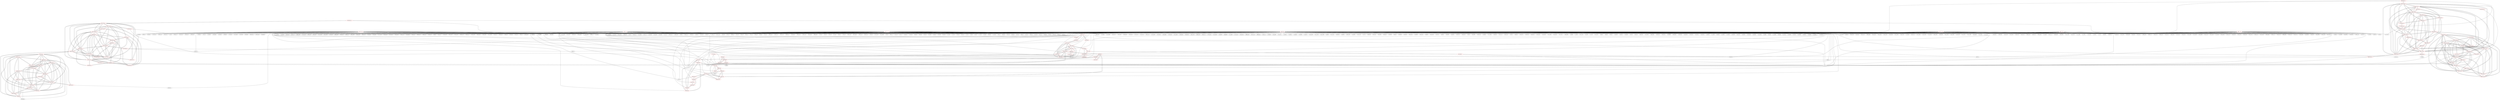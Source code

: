 graph {
	570 [label="(570) T11_T1" color=red]
	582 [label="(582) R24_T1"]
	579 [label="(579) R28_T1"]
	586 [label="(586) R32_t1"]
	571 [label="(571) T12_T1" color=red]
	587 [label="(587) R33_T1"]
	590 [label="(590) R29_T1_T"]
	581 [label="(581) R25_T1"]
	572 [label="(572) T13_T1" color=red]
	584 [label="(584) R30_T1"]
	588 [label="(588) R34_T1"]
	583 [label="(583) R26_T1"]
	573 [label="(573) T14_T1" color=red]
	585 [label="(585) R31_T1"]
	599 [label="(599) R15_P1"]
	576 [label="(576) T17_T1"]
	589 [label="(589) R35_T1"]
	575 [label="(575) T16_T1"]
	574 [label="(574) T15_T1"]
	574 [label="(574) T15_T1" color=red]
	586 [label="(586) R32_t1"]
	599 [label="(599) R15_P1"]
	576 [label="(576) T17_T1"]
	589 [label="(589) R35_T1"]
	575 [label="(575) T16_T1"]
	573 [label="(573) T14_T1"]
	575 [label="(575) T16_T1" color=red]
	587 [label="(587) R33_T1"]
	599 [label="(599) R15_P1"]
	576 [label="(576) T17_T1"]
	589 [label="(589) R35_T1"]
	574 [label="(574) T15_T1"]
	573 [label="(573) T14_T1"]
	576 [label="(576) T17_T1" color=red]
	588 [label="(588) R34_T1"]
	599 [label="(599) R15_P1"]
	589 [label="(589) R35_T1"]
	575 [label="(575) T16_T1"]
	574 [label="(574) T15_T1"]
	573 [label="(573) T14_T1"]
	577 [label="(577) R23_T1" color=red]
	11 [label="(11) U3"]
	12 [label="(12) U1"]
	569 [label="(569) T10_T1"]
	578 [label="(578) R27_T1" color=red]
	569 [label="(569) T10_T1"]
	585 [label="(585) R31_T1"]
	579 [label="(579) R28_T1" color=red]
	570 [label="(570) T11_T1"]
	586 [label="(586) R32_t1"]
	580 [label="(580) R29_T1" color=red]
	590 [label="(590) R29_T1_T"]
	581 [label="(581) R25_T1" color=red]
	12 [label="(12) U1"]
	494 [label="(494) U46"]
	571 [label="(571) T12_T1"]
	582 [label="(582) R24_T1" color=red]
	12 [label="(12) U1"]
	11 [label="(11) U3"]
	570 [label="(570) T11_T1"]
	583 [label="(583) R26_T1" color=red]
	12 [label="(12) U1"]
	11 [label="(11) U3"]
	19 [label="(19) R5"]
	10 [label="(10) U2"]
	572 [label="(572) T13_T1"]
	584 [label="(584) R30_T1" color=red]
	588 [label="(588) R34_T1"]
	572 [label="(572) T13_T1"]
	585 [label="(585) R31_T1" color=red]
	569 [label="(569) T10_T1"]
	578 [label="(578) R27_T1"]
	573 [label="(573) T14_T1"]
	586 [label="(586) R32_t1" color=red]
	574 [label="(574) T15_T1"]
	570 [label="(570) T11_T1"]
	579 [label="(579) R28_T1"]
	587 [label="(587) R33_T1" color=red]
	575 [label="(575) T16_T1"]
	590 [label="(590) R29_T1_T"]
	571 [label="(571) T12_T1"]
	588 [label="(588) R34_T1" color=red]
	576 [label="(576) T17_T1"]
	584 [label="(584) R30_T1"]
	572 [label="(572) T13_T1"]
	589 [label="(589) R35_T1" color=red]
	599 [label="(599) R15_P1"]
	576 [label="(576) T17_T1"]
	575 [label="(575) T16_T1"]
	574 [label="(574) T15_T1"]
	573 [label="(573) T14_T1"]
	590 [label="(590) R29_T1_T" color=red]
	587 [label="(587) R33_T1"]
	571 [label="(571) T12_T1"]
	580 [label="(580) R29_T1"]
	591 [label="(591) T3_P1" color=red]
	595 [label="(595) R14_P1"]
	596 [label="(596) T6_P1"]
	594 [label="(594) R13_P1"]
	593 [label="(593) R12_P1"]
	592 [label="(592) T2_P1"]
	592 [label="(592) T2_P1" color=red]
	594 [label="(594) R13_P1"]
	591 [label="(591) T3_P1"]
	593 [label="(593) R12_P1"]
	598 [label="(598) T5_P1"]
	599 [label="(599) R15_P1"]
	593 [label="(593) R12_P1" color=red]
	594 [label="(594) R13_P1"]
	591 [label="(591) T3_P1"]
	592 [label="(592) T2_P1"]
	594 [label="(594) R13_P1" color=red]
	608 [label="(608) T4_P1"]
	591 [label="(591) T3_P1"]
	593 [label="(593) R12_P1"]
	592 [label="(592) T2_P1"]
	595 [label="(595) R14_P1" color=red]
	197 [label="(197) J2"]
	591 [label="(591) T3_P1"]
	596 [label="(596) T6_P1"]
	596 [label="(596) T6_P1" color=red]
	595 [label="(595) R14_P1"]
	591 [label="(591) T3_P1"]
	605 [label="(605) R22_P1"]
	597 [label="(597) R17_P1"]
	597 [label="(597) R17_P1" color=red]
	605 [label="(605) R22_P1"]
	596 [label="(596) T6_P1"]
	598 [label="(598) T5_P1" color=red]
	592 [label="(592) T2_P1"]
	599 [label="(599) R15_P1"]
	600 [label="(600) R16_P1"]
	601 [label="(601) R20_P1"]
	599 [label="(599) R15_P1" color=red]
	576 [label="(576) T17_T1"]
	589 [label="(589) R35_T1"]
	575 [label="(575) T16_T1"]
	574 [label="(574) T15_T1"]
	573 [label="(573) T14_T1"]
	592 [label="(592) T2_P1"]
	598 [label="(598) T5_P1"]
	600 [label="(600) R16_P1" color=red]
	598 [label="(598) T5_P1"]
	601 [label="(601) R20_P1"]
	601 [label="(601) R20_P1" color=red]
	602 [label="(602) T8_P1"]
	600 [label="(600) R16_P1"]
	598 [label="(598) T5_P1"]
	602 [label="(602) T8_P1" color=red]
	603 [label="(603) T9_P1"]
	604 [label="(604) R21_P1"]
	606 [label="(606) R19_P1"]
	601 [label="(601) R20_P1"]
	603 [label="(603) T9_P1" color=red]
	605 [label="(605) R22_P1"]
	604 [label="(604) R21_P1"]
	602 [label="(602) T8_P1"]
	606 [label="(606) R19_P1"]
	604 [label="(604) R21_P1" color=red]
	603 [label="(603) T9_P1"]
	602 [label="(602) T8_P1"]
	606 [label="(606) R19_P1"]
	605 [label="(605) R22_P1" color=red]
	603 [label="(603) T9_P1"]
	596 [label="(596) T6_P1"]
	597 [label="(597) R17_P1"]
	606 [label="(606) R19_P1" color=red]
	603 [label="(603) T9_P1"]
	604 [label="(604) R21_P1"]
	602 [label="(602) T8_P1"]
	607 [label="(607) T7_P1"]
	607 [label="(607) T7_P1" color=red]
	609 [label="(609) R1"]
	608 [label="(608) T4_P1"]
	198 [label="(198) J3"]
	606 [label="(606) R19_P1"]
	608 [label="(608) T4_P1" color=red]
	594 [label="(594) R13_P1"]
	609 [label="(609) R1"]
	607 [label="(607) T7_P1"]
	198 [label="(198) J3"]
	609 [label="(609) R1" color=red]
	608 [label="(608) T4_P1"]
	607 [label="(607) T7_P1"]
	198 [label="(198) J3"]
	610 [label="(610) T10_T1_2" color=red]
	618 [label="(618) R23_T1_2"]
	626 [label="(626) R31_T1_2"]
	619 [label="(619) R27_T1_2"]
	616 [label="(616) T16_T1_2"]
	617 [label="(617) T17_T1_2"]
	615 [label="(615) T15_T1_2"]
	612 [label="(612) T12_T1_2"]
	614 [label="(614) T14_T1_2"]
	613 [label="(613) T13_T1_2"]
	611 [label="(611) T11_T1_2"]
	611 [label="(611) T11_T1_2" color=red]
	623 [label="(623) R24_T1_2"]
	620 [label="(620) R28_T1_2"]
	627 [label="(627) R32_t1_2"]
	610 [label="(610) T10_T1_2"]
	616 [label="(616) T16_T1_2"]
	617 [label="(617) T17_T1_2"]
	615 [label="(615) T15_T1_2"]
	612 [label="(612) T12_T1_2"]
	614 [label="(614) T14_T1_2"]
	613 [label="(613) T13_T1_2"]
	612 [label="(612) T12_T1_2" color=red]
	628 [label="(628) R33_T1_2"]
	621 [label="(621) R29_T1_2"]
	622 [label="(622) R25_T1_2"]
	610 [label="(610) T10_T1_2"]
	616 [label="(616) T16_T1_2"]
	617 [label="(617) T17_T1_2"]
	615 [label="(615) T15_T1_2"]
	614 [label="(614) T14_T1_2"]
	613 [label="(613) T13_T1_2"]
	611 [label="(611) T11_T1_2"]
	613 [label="(613) T13_T1_2" color=red]
	625 [label="(625) R30_T1_2"]
	629 [label="(629) R34_T1_2"]
	624 [label="(624) R26_T1_2"]
	610 [label="(610) T10_T1_2"]
	616 [label="(616) T16_T1_2"]
	617 [label="(617) T17_T1_2"]
	615 [label="(615) T15_T1_2"]
	612 [label="(612) T12_T1_2"]
	614 [label="(614) T14_T1_2"]
	611 [label="(611) T11_T1_2"]
	614 [label="(614) T14_T1_2" color=red]
	610 [label="(610) T10_T1_2"]
	616 [label="(616) T16_T1_2"]
	617 [label="(617) T17_T1_2"]
	615 [label="(615) T15_T1_2"]
	612 [label="(612) T12_T1_2"]
	613 [label="(613) T13_T1_2"]
	611 [label="(611) T11_T1_2"]
	626 [label="(626) R31_T1_2"]
	640 [label="(640) R15_P1_2"]
	630 [label="(630) R35_T1_2"]
	615 [label="(615) T15_T1_2" color=red]
	627 [label="(627) R32_t1_2"]
	610 [label="(610) T10_T1_2"]
	616 [label="(616) T16_T1_2"]
	617 [label="(617) T17_T1_2"]
	612 [label="(612) T12_T1_2"]
	614 [label="(614) T14_T1_2"]
	613 [label="(613) T13_T1_2"]
	611 [label="(611) T11_T1_2"]
	640 [label="(640) R15_P1_2"]
	630 [label="(630) R35_T1_2"]
	616 [label="(616) T16_T1_2" color=red]
	628 [label="(628) R33_T1_2"]
	610 [label="(610) T10_T1_2"]
	617 [label="(617) T17_T1_2"]
	615 [label="(615) T15_T1_2"]
	612 [label="(612) T12_T1_2"]
	614 [label="(614) T14_T1_2"]
	613 [label="(613) T13_T1_2"]
	611 [label="(611) T11_T1_2"]
	640 [label="(640) R15_P1_2"]
	630 [label="(630) R35_T1_2"]
	617 [label="(617) T17_T1_2" color=red]
	631 [label="(631) R34_T1_T_2"]
	610 [label="(610) T10_T1_2"]
	616 [label="(616) T16_T1_2"]
	615 [label="(615) T15_T1_2"]
	612 [label="(612) T12_T1_2"]
	614 [label="(614) T14_T1_2"]
	613 [label="(613) T13_T1_2"]
	611 [label="(611) T11_T1_2"]
	640 [label="(640) R15_P1_2"]
	630 [label="(630) R35_T1_2"]
	618 [label="(618) R23_T1_2" color=red]
	485 [label="(485) J17"]
	484 [label="(484) U45"]
	610 [label="(610) T10_T1_2"]
	619 [label="(619) R27_T1_2" color=red]
	625 [label="(625) R30_T1_2"]
	630 [label="(630) R35_T1_2"]
	621 [label="(621) R29_T1_2"]
	620 [label="(620) R28_T1_2"]
	610 [label="(610) T10_T1_2"]
	626 [label="(626) R31_T1_2"]
	620 [label="(620) R28_T1_2" color=red]
	625 [label="(625) R30_T1_2"]
	630 [label="(630) R35_T1_2"]
	621 [label="(621) R29_T1_2"]
	619 [label="(619) R27_T1_2"]
	611 [label="(611) T11_T1_2"]
	627 [label="(627) R32_t1_2"]
	621 [label="(621) R29_T1_2" color=red]
	625 [label="(625) R30_T1_2"]
	630 [label="(630) R35_T1_2"]
	620 [label="(620) R28_T1_2"]
	619 [label="(619) R27_T1_2"]
	628 [label="(628) R33_T1_2"]
	612 [label="(612) T12_T1_2"]
	622 [label="(622) R25_T1_2" color=red]
	12 [label="(12) U1"]
	10 [label="(10) U2"]
	612 [label="(612) T12_T1_2"]
	623 [label="(623) R24_T1_2" color=red]
	14 [label="(14) R2"]
	12 [label="(12) U1"]
	611 [label="(611) T11_T1_2"]
	624 [label="(624) R26_T1_2" color=red]
	280 [label="(280) U20"]
	286 [label="(286) J10"]
	613 [label="(613) T13_T1_2"]
	625 [label="(625) R30_T1_2" color=red]
	630 [label="(630) R35_T1_2"]
	621 [label="(621) R29_T1_2"]
	620 [label="(620) R28_T1_2"]
	619 [label="(619) R27_T1_2"]
	629 [label="(629) R34_T1_2"]
	613 [label="(613) T13_T1_2"]
	626 [label="(626) R31_T1_2" color=red]
	610 [label="(610) T10_T1_2"]
	619 [label="(619) R27_T1_2"]
	614 [label="(614) T14_T1_2"]
	627 [label="(627) R32_t1_2" color=red]
	615 [label="(615) T15_T1_2"]
	611 [label="(611) T11_T1_2"]
	620 [label="(620) R28_T1_2"]
	628 [label="(628) R33_T1_2" color=red]
	616 [label="(616) T16_T1_2"]
	621 [label="(621) R29_T1_2"]
	612 [label="(612) T12_T1_2"]
	629 [label="(629) R34_T1_2" color=red]
	625 [label="(625) R30_T1_2"]
	613 [label="(613) T13_T1_2"]
	631 [label="(631) R34_T1_T_2"]
	630 [label="(630) R35_T1_2" color=red]
	625 [label="(625) R30_T1_2"]
	621 [label="(621) R29_T1_2"]
	620 [label="(620) R28_T1_2"]
	619 [label="(619) R27_T1_2"]
	640 [label="(640) R15_P1_2"]
	617 [label="(617) T17_T1_2"]
	616 [label="(616) T16_T1_2"]
	615 [label="(615) T15_T1_2"]
	614 [label="(614) T14_T1_2"]
	631 [label="(631) R34_T1_T_2" color=red]
	617 [label="(617) T17_T1_2"]
	629 [label="(629) R34_T1_2"]
	632 [label="(632) T3_P1_2" color=red]
	649 [label="(649) T4_P1_2"]
	648 [label="(648) T7_P1_2"]
	639 [label="(639) T5_P1_2"]
	644 [label="(644) T9_P1_2"]
	643 [label="(643) T8_P1_2"]
	637 [label="(637) T6_P1_2"]
	633 [label="(633) T2_P1_2"]
	636 [label="(636) R14_P1_2"]
	635 [label="(635) R13_P1_2"]
	634 [label="(634) R12_P1_2"]
	633 [label="(633) T2_P1_2" color=red]
	632 [label="(632) T3_P1_2"]
	649 [label="(649) T4_P1_2"]
	648 [label="(648) T7_P1_2"]
	639 [label="(639) T5_P1_2"]
	644 [label="(644) T9_P1_2"]
	643 [label="(643) T8_P1_2"]
	637 [label="(637) T6_P1_2"]
	635 [label="(635) R13_P1_2"]
	634 [label="(634) R12_P1_2"]
	640 [label="(640) R15_P1_2"]
	634 [label="(634) R12_P1_2" color=red]
	645 [label="(645) R21_P1_2"]
	641 [label="(641) R16_P1_2"]
	638 [label="(638) R17_P1_2"]
	650 [label="(650) R1_2"]
	635 [label="(635) R13_P1_2"]
	632 [label="(632) T3_P1_2"]
	633 [label="(633) T2_P1_2"]
	635 [label="(635) R13_P1_2" color=red]
	649 [label="(649) T4_P1_2"]
	632 [label="(632) T3_P1_2"]
	634 [label="(634) R12_P1_2"]
	633 [label="(633) T2_P1_2"]
	636 [label="(636) R14_P1_2" color=red]
	504 [label="(504) DS11"]
	632 [label="(632) T3_P1_2"]
	637 [label="(637) T6_P1_2"]
	637 [label="(637) T6_P1_2" color=red]
	632 [label="(632) T3_P1_2"]
	649 [label="(649) T4_P1_2"]
	648 [label="(648) T7_P1_2"]
	639 [label="(639) T5_P1_2"]
	644 [label="(644) T9_P1_2"]
	643 [label="(643) T8_P1_2"]
	633 [label="(633) T2_P1_2"]
	636 [label="(636) R14_P1_2"]
	646 [label="(646) R22_P1_2"]
	638 [label="(638) R17_P1_2"]
	638 [label="(638) R17_P1_2" color=red]
	645 [label="(645) R21_P1_2"]
	641 [label="(641) R16_P1_2"]
	634 [label="(634) R12_P1_2"]
	650 [label="(650) R1_2"]
	646 [label="(646) R22_P1_2"]
	637 [label="(637) T6_P1_2"]
	639 [label="(639) T5_P1_2" color=red]
	632 [label="(632) T3_P1_2"]
	649 [label="(649) T4_P1_2"]
	648 [label="(648) T7_P1_2"]
	644 [label="(644) T9_P1_2"]
	643 [label="(643) T8_P1_2"]
	637 [label="(637) T6_P1_2"]
	633 [label="(633) T2_P1_2"]
	640 [label="(640) R15_P1_2"]
	641 [label="(641) R16_P1_2"]
	642 [label="(642) R20_P1_2"]
	640 [label="(640) R15_P1_2" color=red]
	617 [label="(617) T17_T1_2"]
	630 [label="(630) R35_T1_2"]
	616 [label="(616) T16_T1_2"]
	615 [label="(615) T15_T1_2"]
	614 [label="(614) T14_T1_2"]
	633 [label="(633) T2_P1_2"]
	639 [label="(639) T5_P1_2"]
	641 [label="(641) R16_P1_2" color=red]
	645 [label="(645) R21_P1_2"]
	634 [label="(634) R12_P1_2"]
	638 [label="(638) R17_P1_2"]
	650 [label="(650) R1_2"]
	639 [label="(639) T5_P1_2"]
	642 [label="(642) R20_P1_2"]
	642 [label="(642) R20_P1_2" color=red]
	643 [label="(643) T8_P1_2"]
	641 [label="(641) R16_P1_2"]
	639 [label="(639) T5_P1_2"]
	643 [label="(643) T8_P1_2" color=red]
	632 [label="(632) T3_P1_2"]
	649 [label="(649) T4_P1_2"]
	648 [label="(648) T7_P1_2"]
	639 [label="(639) T5_P1_2"]
	644 [label="(644) T9_P1_2"]
	637 [label="(637) T6_P1_2"]
	633 [label="(633) T2_P1_2"]
	645 [label="(645) R21_P1_2"]
	647 [label="(647) R19_P1_2"]
	642 [label="(642) R20_P1_2"]
	644 [label="(644) T9_P1_2" color=red]
	646 [label="(646) R22_P1_2"]
	632 [label="(632) T3_P1_2"]
	649 [label="(649) T4_P1_2"]
	648 [label="(648) T7_P1_2"]
	639 [label="(639) T5_P1_2"]
	643 [label="(643) T8_P1_2"]
	637 [label="(637) T6_P1_2"]
	633 [label="(633) T2_P1_2"]
	645 [label="(645) R21_P1_2"]
	647 [label="(647) R19_P1_2"]
	645 [label="(645) R21_P1_2" color=red]
	641 [label="(641) R16_P1_2"]
	634 [label="(634) R12_P1_2"]
	638 [label="(638) R17_P1_2"]
	650 [label="(650) R1_2"]
	644 [label="(644) T9_P1_2"]
	643 [label="(643) T8_P1_2"]
	647 [label="(647) R19_P1_2"]
	646 [label="(646) R22_P1_2" color=red]
	644 [label="(644) T9_P1_2"]
	637 [label="(637) T6_P1_2"]
	638 [label="(638) R17_P1_2"]
	647 [label="(647) R19_P1_2" color=red]
	644 [label="(644) T9_P1_2"]
	645 [label="(645) R21_P1_2"]
	643 [label="(643) T8_P1_2"]
	648 [label="(648) T7_P1_2"]
	648 [label="(648) T7_P1_2" color=red]
	632 [label="(632) T3_P1_2"]
	649 [label="(649) T4_P1_2"]
	639 [label="(639) T5_P1_2"]
	644 [label="(644) T9_P1_2"]
	643 [label="(643) T8_P1_2"]
	637 [label="(637) T6_P1_2"]
	633 [label="(633) T2_P1_2"]
	650 [label="(650) R1_2"]
	505 [label="(505) R134"]
	647 [label="(647) R19_P1_2"]
	649 [label="(649) T4_P1_2" color=red]
	632 [label="(632) T3_P1_2"]
	648 [label="(648) T7_P1_2"]
	639 [label="(639) T5_P1_2"]
	644 [label="(644) T9_P1_2"]
	643 [label="(643) T8_P1_2"]
	637 [label="(637) T6_P1_2"]
	633 [label="(633) T2_P1_2"]
	635 [label="(635) R13_P1_2"]
	650 [label="(650) R1_2"]
	505 [label="(505) R134"]
	650 [label="(650) R1_2" color=red]
	649 [label="(649) T4_P1_2"]
	648 [label="(648) T7_P1_2"]
	505 [label="(505) R134"]
	645 [label="(645) R21_P1_2"]
	641 [label="(641) R16_P1_2"]
	634 [label="(634) R12_P1_2"]
	638 [label="(638) R17_P1_2"]
	651 [label="(651) T10_T1_3" color=red]
	659 [label="(659) R23_T1_3"]
	667 [label="(667) R31_T1_3"]
	660 [label="(660) R27_T1_3"]
	657 [label="(657) T16_T1_3"]
	658 [label="(658) T17_T1_3"]
	656 [label="(656) T15_T1_3"]
	653 [label="(653) T12_T1_3"]
	655 [label="(655) T14_T1_3"]
	654 [label="(654) T13_T1_3"]
	652 [label="(652) T11_T1_3"]
	652 [label="(652) T11_T1_3" color=red]
	664 [label="(664) R24_T1_3"]
	661 [label="(661) R28_T1_3"]
	668 [label="(668) R32_t1_3"]
	651 [label="(651) T10_T1_3"]
	657 [label="(657) T16_T1_3"]
	658 [label="(658) T17_T1_3"]
	656 [label="(656) T15_T1_3"]
	653 [label="(653) T12_T1_3"]
	655 [label="(655) T14_T1_3"]
	654 [label="(654) T13_T1_3"]
	653 [label="(653) T12_T1_3" color=red]
	669 [label="(669) R33_T1_3"]
	662 [label="(662) R29_T1_3"]
	663 [label="(663) R25_T1_3"]
	651 [label="(651) T10_T1_3"]
	657 [label="(657) T16_T1_3"]
	658 [label="(658) T17_T1_3"]
	656 [label="(656) T15_T1_3"]
	655 [label="(655) T14_T1_3"]
	654 [label="(654) T13_T1_3"]
	652 [label="(652) T11_T1_3"]
	654 [label="(654) T13_T1_3" color=red]
	666 [label="(666) R30_T1_3"]
	670 [label="(670) R34_T1_3"]
	665 [label="(665) R26_T1_3"]
	651 [label="(651) T10_T1_3"]
	657 [label="(657) T16_T1_3"]
	658 [label="(658) T17_T1_3"]
	656 [label="(656) T15_T1_3"]
	653 [label="(653) T12_T1_3"]
	655 [label="(655) T14_T1_3"]
	652 [label="(652) T11_T1_3"]
	655 [label="(655) T14_T1_3" color=red]
	651 [label="(651) T10_T1_3"]
	657 [label="(657) T16_T1_3"]
	658 [label="(658) T17_T1_3"]
	656 [label="(656) T15_T1_3"]
	653 [label="(653) T12_T1_3"]
	654 [label="(654) T13_T1_3"]
	652 [label="(652) T11_T1_3"]
	667 [label="(667) R31_T1_3"]
	681 [label="(681) R15_P1_3"]
	671 [label="(671) R35_T1_3"]
	656 [label="(656) T15_T1_3" color=red]
	668 [label="(668) R32_t1_3"]
	651 [label="(651) T10_T1_3"]
	657 [label="(657) T16_T1_3"]
	658 [label="(658) T17_T1_3"]
	653 [label="(653) T12_T1_3"]
	655 [label="(655) T14_T1_3"]
	654 [label="(654) T13_T1_3"]
	652 [label="(652) T11_T1_3"]
	681 [label="(681) R15_P1_3"]
	671 [label="(671) R35_T1_3"]
	657 [label="(657) T16_T1_3" color=red]
	669 [label="(669) R33_T1_3"]
	651 [label="(651) T10_T1_3"]
	658 [label="(658) T17_T1_3"]
	656 [label="(656) T15_T1_3"]
	653 [label="(653) T12_T1_3"]
	655 [label="(655) T14_T1_3"]
	654 [label="(654) T13_T1_3"]
	652 [label="(652) T11_T1_3"]
	681 [label="(681) R15_P1_3"]
	671 [label="(671) R35_T1_3"]
	658 [label="(658) T17_T1_3" color=red]
	672 [label="(672) R34_T1_T_3"]
	651 [label="(651) T10_T1_3"]
	657 [label="(657) T16_T1_3"]
	656 [label="(656) T15_T1_3"]
	653 [label="(653) T12_T1_3"]
	655 [label="(655) T14_T1_3"]
	654 [label="(654) T13_T1_3"]
	652 [label="(652) T11_T1_3"]
	681 [label="(681) R15_P1_3"]
	671 [label="(671) R35_T1_3"]
	659 [label="(659) R23_T1_3" color=red]
	12 [label="(12) U1"]
	651 [label="(651) T10_T1_3"]
	660 [label="(660) R27_T1_3" color=red]
	666 [label="(666) R30_T1_3"]
	671 [label="(671) R35_T1_3"]
	662 [label="(662) R29_T1_3"]
	661 [label="(661) R28_T1_3"]
	651 [label="(651) T10_T1_3"]
	667 [label="(667) R31_T1_3"]
	661 [label="(661) R28_T1_3" color=red]
	666 [label="(666) R30_T1_3"]
	671 [label="(671) R35_T1_3"]
	662 [label="(662) R29_T1_3"]
	660 [label="(660) R27_T1_3"]
	652 [label="(652) T11_T1_3"]
	668 [label="(668) R32_t1_3"]
	662 [label="(662) R29_T1_3" color=red]
	666 [label="(666) R30_T1_3"]
	671 [label="(671) R35_T1_3"]
	661 [label="(661) R28_T1_3"]
	660 [label="(660) R27_T1_3"]
	669 [label="(669) R33_T1_3"]
	653 [label="(653) T12_T1_3"]
	663 [label="(663) R25_T1_3" color=red]
	246 [label="(246) J5"]
	12 [label="(12) U1"]
	653 [label="(653) T12_T1_3"]
	664 [label="(664) R24_T1_3" color=red]
	150 [label="(150) C100"]
	146 [label="(146) R55"]
	652 [label="(652) T11_T1_3"]
	665 [label="(665) R26_T1_3" color=red]
	524 [label="(524) U48"]
	484 [label="(484) U45"]
	527 [label="(527) R147"]
	654 [label="(654) T13_T1_3"]
	666 [label="(666) R30_T1_3" color=red]
	671 [label="(671) R35_T1_3"]
	662 [label="(662) R29_T1_3"]
	661 [label="(661) R28_T1_3"]
	660 [label="(660) R27_T1_3"]
	670 [label="(670) R34_T1_3"]
	654 [label="(654) T13_T1_3"]
	667 [label="(667) R31_T1_3" color=red]
	651 [label="(651) T10_T1_3"]
	660 [label="(660) R27_T1_3"]
	655 [label="(655) T14_T1_3"]
	668 [label="(668) R32_t1_3" color=red]
	656 [label="(656) T15_T1_3"]
	652 [label="(652) T11_T1_3"]
	661 [label="(661) R28_T1_3"]
	669 [label="(669) R33_T1_3" color=red]
	657 [label="(657) T16_T1_3"]
	662 [label="(662) R29_T1_3"]
	653 [label="(653) T12_T1_3"]
	670 [label="(670) R34_T1_3" color=red]
	666 [label="(666) R30_T1_3"]
	654 [label="(654) T13_T1_3"]
	672 [label="(672) R34_T1_T_3"]
	671 [label="(671) R35_T1_3" color=red]
	666 [label="(666) R30_T1_3"]
	662 [label="(662) R29_T1_3"]
	661 [label="(661) R28_T1_3"]
	660 [label="(660) R27_T1_3"]
	681 [label="(681) R15_P1_3"]
	658 [label="(658) T17_T1_3"]
	657 [label="(657) T16_T1_3"]
	656 [label="(656) T15_T1_3"]
	655 [label="(655) T14_T1_3"]
	672 [label="(672) R34_T1_T_3" color=red]
	658 [label="(658) T17_T1_3"]
	670 [label="(670) R34_T1_3"]
	673 [label="(673) T3_P1_3" color=red]
	690 [label="(690) T4_P1_3"]
	689 [label="(689) T7_P1_3"]
	680 [label="(680) T5_P1_3"]
	685 [label="(685) T9_P1_3"]
	684 [label="(684) T8_P1_3"]
	678 [label="(678) T6_P1_3"]
	674 [label="(674) T2_P1_3"]
	677 [label="(677) R14_P1_3"]
	676 [label="(676) R13_P1_3"]
	675 [label="(675) R12_P1_3"]
	674 [label="(674) T2_P1_3" color=red]
	673 [label="(673) T3_P1_3"]
	690 [label="(690) T4_P1_3"]
	689 [label="(689) T7_P1_3"]
	680 [label="(680) T5_P1_3"]
	685 [label="(685) T9_P1_3"]
	684 [label="(684) T8_P1_3"]
	678 [label="(678) T6_P1_3"]
	676 [label="(676) R13_P1_3"]
	675 [label="(675) R12_P1_3"]
	681 [label="(681) R15_P1_3"]
	675 [label="(675) R12_P1_3" color=red]
	686 [label="(686) R21_P1_3"]
	682 [label="(682) R16_P1_3"]
	679 [label="(679) R17_P1_3"]
	691 [label="(691) R1_3"]
	676 [label="(676) R13_P1_3"]
	673 [label="(673) T3_P1_3"]
	674 [label="(674) T2_P1_3"]
	676 [label="(676) R13_P1_3" color=red]
	690 [label="(690) T4_P1_3"]
	673 [label="(673) T3_P1_3"]
	675 [label="(675) R12_P1_3"]
	674 [label="(674) T2_P1_3"]
	677 [label="(677) R14_P1_3" color=red]
	488 [label="(488) U41"]
	673 [label="(673) T3_P1_3"]
	678 [label="(678) T6_P1_3"]
	678 [label="(678) T6_P1_3" color=red]
	673 [label="(673) T3_P1_3"]
	690 [label="(690) T4_P1_3"]
	689 [label="(689) T7_P1_3"]
	680 [label="(680) T5_P1_3"]
	685 [label="(685) T9_P1_3"]
	684 [label="(684) T8_P1_3"]
	674 [label="(674) T2_P1_3"]
	677 [label="(677) R14_P1_3"]
	687 [label="(687) R22_P1_3"]
	679 [label="(679) R17_P1_3"]
	679 [label="(679) R17_P1_3" color=red]
	686 [label="(686) R21_P1_3"]
	682 [label="(682) R16_P1_3"]
	675 [label="(675) R12_P1_3"]
	691 [label="(691) R1_3"]
	687 [label="(687) R22_P1_3"]
	678 [label="(678) T6_P1_3"]
	680 [label="(680) T5_P1_3" color=red]
	673 [label="(673) T3_P1_3"]
	690 [label="(690) T4_P1_3"]
	689 [label="(689) T7_P1_3"]
	685 [label="(685) T9_P1_3"]
	684 [label="(684) T8_P1_3"]
	678 [label="(678) T6_P1_3"]
	674 [label="(674) T2_P1_3"]
	681 [label="(681) R15_P1_3"]
	682 [label="(682) R16_P1_3"]
	683 [label="(683) R20_P1_3"]
	681 [label="(681) R15_P1_3" color=red]
	658 [label="(658) T17_T1_3"]
	671 [label="(671) R35_T1_3"]
	657 [label="(657) T16_T1_3"]
	656 [label="(656) T15_T1_3"]
	655 [label="(655) T14_T1_3"]
	674 [label="(674) T2_P1_3"]
	680 [label="(680) T5_P1_3"]
	682 [label="(682) R16_P1_3" color=red]
	686 [label="(686) R21_P1_3"]
	675 [label="(675) R12_P1_3"]
	679 [label="(679) R17_P1_3"]
	691 [label="(691) R1_3"]
	680 [label="(680) T5_P1_3"]
	683 [label="(683) R20_P1_3"]
	683 [label="(683) R20_P1_3" color=red]
	684 [label="(684) T8_P1_3"]
	682 [label="(682) R16_P1_3"]
	680 [label="(680) T5_P1_3"]
	684 [label="(684) T8_P1_3" color=red]
	673 [label="(673) T3_P1_3"]
	690 [label="(690) T4_P1_3"]
	689 [label="(689) T7_P1_3"]
	680 [label="(680) T5_P1_3"]
	685 [label="(685) T9_P1_3"]
	678 [label="(678) T6_P1_3"]
	674 [label="(674) T2_P1_3"]
	686 [label="(686) R21_P1_3"]
	688 [label="(688) R19_P1_3"]
	683 [label="(683) R20_P1_3"]
	685 [label="(685) T9_P1_3" color=red]
	687 [label="(687) R22_P1_3"]
	673 [label="(673) T3_P1_3"]
	690 [label="(690) T4_P1_3"]
	689 [label="(689) T7_P1_3"]
	680 [label="(680) T5_P1_3"]
	684 [label="(684) T8_P1_3"]
	678 [label="(678) T6_P1_3"]
	674 [label="(674) T2_P1_3"]
	686 [label="(686) R21_P1_3"]
	688 [label="(688) R19_P1_3"]
	686 [label="(686) R21_P1_3" color=red]
	682 [label="(682) R16_P1_3"]
	675 [label="(675) R12_P1_3"]
	679 [label="(679) R17_P1_3"]
	691 [label="(691) R1_3"]
	685 [label="(685) T9_P1_3"]
	684 [label="(684) T8_P1_3"]
	688 [label="(688) R19_P1_3"]
	687 [label="(687) R22_P1_3" color=red]
	685 [label="(685) T9_P1_3"]
	678 [label="(678) T6_P1_3"]
	679 [label="(679) R17_P1_3"]
	688 [label="(688) R19_P1_3" color=red]
	685 [label="(685) T9_P1_3"]
	686 [label="(686) R21_P1_3"]
	684 [label="(684) T8_P1_3"]
	689 [label="(689) T7_P1_3"]
	689 [label="(689) T7_P1_3" color=red]
	673 [label="(673) T3_P1_3"]
	690 [label="(690) T4_P1_3"]
	680 [label="(680) T5_P1_3"]
	685 [label="(685) T9_P1_3"]
	684 [label="(684) T8_P1_3"]
	678 [label="(678) T6_P1_3"]
	674 [label="(674) T2_P1_3"]
	691 [label="(691) R1_3"]
	12 [label="(12) U1"]
	688 [label="(688) R19_P1_3"]
	690 [label="(690) T4_P1_3" color=red]
	673 [label="(673) T3_P1_3"]
	689 [label="(689) T7_P1_3"]
	680 [label="(680) T5_P1_3"]
	685 [label="(685) T9_P1_3"]
	684 [label="(684) T8_P1_3"]
	678 [label="(678) T6_P1_3"]
	674 [label="(674) T2_P1_3"]
	676 [label="(676) R13_P1_3"]
	691 [label="(691) R1_3"]
	12 [label="(12) U1"]
	691 [label="(691) R1_3" color=red]
	690 [label="(690) T4_P1_3"]
	689 [label="(689) T7_P1_3"]
	12 [label="(12) U1"]
	686 [label="(686) R21_P1_3"]
	682 [label="(682) R16_P1_3"]
	675 [label="(675) R12_P1_3"]
	679 [label="(679) R17_P1_3"]
	692 [label="(692) +1.5V" color=red]
	432 [label="(432) C213"]
	433 [label="(433) C215"]
	435 [label="(435) C219"]
	434 [label="(434) C217"]
	410 [label="(410) C232"]
	409 [label="(409) C230"]
	453 [label="(453) C194"]
	452 [label="(452) C190"]
	12 [label="(12) U1"]
	389 [label="(389) C208"]
	44 [label="(44) C40"]
	45 [label="(45) C43"]
	46 [label="(46) C46"]
	47 [label="(47) C49"]
	43 [label="(43) C37"]
	48 [label="(48) C29"]
	408 [label="(408) C228"]
	407 [label="(407) C226"]
	406 [label="(406) C224"]
	405 [label="(405) C222"]
	49 [label="(49) C32"]
	412 [label="(412) C220"]
	411 [label="(411) C234"]
	10 [label="(10) U2"]
	64 [label="(64) C8"]
	11 [label="(11) U3"]
	13 [label="(13) R1"]
	111 [label="(111) U4"]
	68 [label="(68) C11"]
	108 [label="(108) U9"]
	195 [label="(195) J19"]
	101 [label="(101) C4"]
	102 [label="(102) C7"]
	103 [label="(103) C31"]
	104 [label="(104) C34"]
	88 [label="(88) C50"]
	89 [label="(89) C53"]
	90 [label="(90) C30"]
	91 [label="(91) C33"]
	92 [label="(92) C36"]
	93 [label="(93) C39"]
	71 [label="(71) C20"]
	72 [label="(72) C23"]
	78 [label="(78) C15"]
	94 [label="(94) C42"]
	74 [label="(74) C3"]
	75 [label="(75) C6"]
	76 [label="(76) C9"]
	77 [label="(77) C12"]
	73 [label="(73) C26"]
	98 [label="(98) C54"]
	174 [label="(174) C81"]
	59 [label="(59) C1"]
	60 [label="(60) C25"]
	95 [label="(95) C45"]
	96 [label="(96) C48"]
	97 [label="(97) C51"]
	164 [label="(164) L6"]
	58 [label="(58) C5"]
	159 [label="(159) R62"]
	79 [label="(79) C18"]
	80 [label="(80) C21"]
	81 [label="(81) C24"]
	82 [label="(82) C27"]
	83 [label="(83) C35"]
	57 [label="(57) C2"]
	53 [label="(53) C13"]
	85 [label="(85) C41"]
	52 [label="(52) C10"]
	84 [label="(84) C38"]
	70 [label="(70) C17"]
	69 [label="(69) C14"]
	54 [label="(54) C16"]
	55 [label="(55) C19"]
	56 [label="(56) C22"]
	87 [label="(87) C47"]
	86 [label="(86) C44"]
	50 [label="(50) C28"]
	51 [label="(51) C52"]
	693 [label="(693) +1.2V" color=red]
	538 [label="(538) C253"]
	173 [label="(173) C80"]
	552 [label="(552) C211"]
	12 [label="(12) U1"]
	484 [label="(484) U45"]
	533 [label="(533) FB12"]
	540 [label="(540) C255"]
	539 [label="(539) C254"]
	532 [label="(532) FB11"]
	343 [label="(343) R115"]
	163 [label="(163) L4"]
	157 [label="(157) R53"]
	467 [label="(467) C246"]
	468 [label="(468) C247"]
	466 [label="(466) C233"]
	471 [label="(471) C264"]
	470 [label="(470) C260"]
	469 [label="(469) C252"]
	464 [label="(464) C227"]
	450 [label="(450) C178"]
	465 [label="(465) C229"]
	694 [label="(694) +5V" color=red]
	240 [label="(240) C117"]
	234 [label="(234) U13"]
	109 [label="(109) U8"]
	110 [label="(110) U10"]
	182 [label="(182) U7"]
	237 [label="(237) C116"]
	108 [label="(108) U9"]
	504 [label="(504) DS11"]
	288 [label="(288) TH2"]
	503 [label="(503) U43"]
	297 [label="(297) TH1"]
	228 [label="(228) U14"]
	197 [label="(197) J2"]
	137 [label="(137) C86"]
	198 [label="(198) J3"]
	194 [label="(194) C77"]
	133 [label="(133) C66"]
	115 [label="(115) R33"]
	187 [label="(187) C93"]
	132 [label="(132) C65"]
	107 [label="(107) U5"]
	549 [label="(549) C241"]
	212 [label="(212) R66"]
	189 [label="(189) C276"]
	196 [label="(196) J1"]
	584 [label="(584) R30_T1"]
	589 [label="(589) R35_T1"]
	580 [label="(580) R29_T1"]
	579 [label="(579) R28_T1"]
	578 [label="(578) R27_T1"]
	604 [label="(604) R21_P1"]
	600 [label="(600) R16_P1"]
	593 [label="(593) R12_P1"]
	597 [label="(597) R17_P1"]
	609 [label="(609) R1"]
	695 [label="(695) +3.3V" color=red]
	441 [label="(441) C186"]
	442 [label="(442) C188"]
	192 [label="(192) C68"]
	209 [label="(209) U11"]
	446 [label="(446) C206"]
	239 [label="(239) C114"]
	205 [label="(205) C111"]
	204 [label="(204) C110"]
	203 [label="(203) C109"]
	179 [label="(179) C69"]
	180 [label="(180) R31"]
	162 [label="(162) L5"]
	445 [label="(445) C205"]
	155 [label="(155) R60"]
	176 [label="(176) C83"]
	111 [label="(111) U4"]
	12 [label="(12) U1"]
	246 [label="(246) J5"]
	326 [label="(326) U26"]
	328 [label="(328) U27"]
	531 [label="(531) FB10"]
	382 [label="(382) C158"]
	383 [label="(383) C157"]
	384 [label="(384) C121"]
	385 [label="(385) C120"]
	378 [label="(378) C154"]
	267 [label="(267) DS2"]
	266 [label="(266) R92"]
	379 [label="(379) U32"]
	278 [label="(278) C130"]
	376 [label="(376) C152"]
	270 [label="(270) C129"]
	381 [label="(381) C150"]
	373 [label="(373) U34"]
	374 [label="(374) U33"]
	277 [label="(277) C128"]
	276 [label="(276) C119"]
	273 [label="(273) DS4"]
	524 [label="(524) U48"]
	280 [label="(280) U20"]
	507 [label="(507) C237"]
	515 [label="(515) C261"]
	279 [label="(279) U22"]
	281 [label="(281) U21"]
	264 [label="(264) U18"]
	283 [label="(283) C135"]
	517 [label="(517) R149"]
	287 [label="(287) TH3"]
	262 [label="(262) R80"]
	558 [label="(558) U49"]
	560 [label="(560) C266"]
	563 [label="(563) DS12"]
	292 [label="(292) C133"]
	561 [label="(561) DS13"]
	332 [label="(332) C147"]
	248 [label="(248) J6"]
	241 [label="(241) U17"]
	330 [label="(330) C149"]
	550 [label="(550) C209"]
	554 [label="(554) C212"]
	545 [label="(545) C263"]
	322 [label="(322) DS9"]
	318 [label="(318) DS8"]
	250 [label="(250) Q1"]
	547 [label="(547) C259"]
	310 [label="(310) DS7"]
	314 [label="(314) DS10"]
	519 [label="(519) U47"]
	488 [label="(488) U41"]
	494 [label="(494) U46"]
	485 [label="(485) J17"]
	285 [label="(285) C137"]
	493 [label="(493) J18"]
	350 [label="(350) R119"]
	344 [label="(344) U37"]
	357 [label="(357) J7"]
	353 [label="(353) JP4"]
	352 [label="(352) R121"]
	347 [label="(347) C159"]
	346 [label="(346) R117"]
	351 [label="(351) R120"]
	345 [label="(345) R118"]
	217 [label="(217) U12"]
	363 [label="(363) U35"]
	364 [label="(364) U36"]
	348 [label="(348) R130"]
	696 [label="(696) +1.0V" color=red]
	428 [label="(428) C191"]
	399 [label="(399) C162"]
	400 [label="(400) C166"]
	124 [label="(124) R44"]
	134 [label="(134) C78"]
	12 [label="(12) U1"]
	438 [label="(438) C123"]
	439 [label="(439) C125"]
	413 [label="(413) C181"]
	414 [label="(414) C185"]
	415 [label="(415) C189"]
	420 [label="(420) C201"]
	421 [label="(421) C164"]
	416 [label="(416) C193"]
	401 [label="(401) C170"]
	402 [label="(402) C174"]
	135 [label="(135) C79"]
	430 [label="(430) C198"]
	431 [label="(431) C202"]
	427 [label="(427) C187"]
	114 [label="(114) C76"]
	113 [label="(113) L1"]
	429 [label="(429) C195"]
	129 [label="(129) C74"]
	440 [label="(440) C182"]
	422 [label="(422) C168"]
	423 [label="(423) C172"]
	424 [label="(424) C176"]
	425 [label="(425) C179"]
	426 [label="(426) C183"]
	461 [label="(461) C175"]
	456 [label="(456) C127"]
	394 [label="(394) C167"]
	457 [label="(457) C155"]
	458 [label="(458) C160"]
	393 [label="(393) C163"]
	459 [label="(459) C171"]
	460 [label="(460) C173"]
	396 [label="(396) C165"]
	454 [label="(454) C124"]
	455 [label="(455) C126"]
	397 [label="(397) C161"]
	398 [label="(398) C177"]
	697 [label="(697) +1.8V" color=red]
	392 [label="(392) C203"]
	195 [label="(195) J19"]
	451 [label="(451) C184"]
	449 [label="(449) C169"]
	448 [label="(448) C156"]
	447 [label="(447) C207"]
	463 [label="(463) FB7"]
	391 [label="(391) C199"]
	484 [label="(484) U45"]
	508 [label="(508) C239"]
	544 [label="(544) C262"]
	546 [label="(546) C243"]
	486 [label="(486) R131"]
	524 [label="(524) U48"]
	488 [label="(488) U41"]
	496 [label="(496) R133"]
	510 [label="(510) U42"]
	516 [label="(516) C256"]
	12 [label="(12) U1"]
	509 [label="(509) C240"]
	498 [label="(498) C238"]
	279 [label="(279) U22"]
	499 [label="(499) R139"]
	551 [label="(551) C210"]
	291 [label="(291) C132"]
	494 [label="(494) U46"]
	535 [label="(535) C249"]
	521 [label="(521) RP1"]
	534 [label="(534) C248"]
	518 [label="(518) R140"]
	437 [label="(437) C236"]
	436 [label="(436) C235"]
	153 [label="(153) R51"]
	175 [label="(175) C82"]
	390 [label="(390) C231"]
	108 [label="(108) U9"]
	417 [label="(417) C192"]
	418 [label="(418) C196"]
	419 [label="(419) C200"]
	161 [label="(161) L3"]
	395 [label="(395) C180"]
	698 [label="(698) GND" color=red]
	403 [label="(403) C223"]
	402 [label="(402) C174"]
	401 [label="(401) C170"]
	421 [label="(421) C164"]
	419 [label="(419) C200"]
	420 [label="(420) C201"]
	413 [label="(413) C181"]
	414 [label="(414) C185"]
	418 [label="(418) C196"]
	216 [label="(216) R65"]
	415 [label="(415) C189"]
	416 [label="(416) C193"]
	417 [label="(417) C192"]
	424 [label="(424) C176"]
	422 [label="(422) C168"]
	440 [label="(440) C182"]
	211 [label="(211) C269"]
	441 [label="(441) C186"]
	442 [label="(442) C188"]
	443 [label="(443) C197"]
	444 [label="(444) C204"]
	439 [label="(439) C125"]
	423 [label="(423) C172"]
	438 [label="(438) C123"]
	425 [label="(425) C179"]
	426 [label="(426) C183"]
	427 [label="(427) C187"]
	198 [label="(198) J3"]
	428 [label="(428) C191"]
	429 [label="(429) C195"]
	430 [label="(430) C198"]
	431 [label="(431) C202"]
	410 [label="(410) C232"]
	404 [label="(404) C225"]
	411 [label="(411) C234"]
	406 [label="(406) C224"]
	407 [label="(407) C226"]
	408 [label="(408) C228"]
	409 [label="(409) C230"]
	405 [label="(405) C222"]
	434 [label="(434) C217"]
	435 [label="(435) C219"]
	436 [label="(436) C235"]
	437 [label="(437) C236"]
	209 [label="(209) U11"]
	390 [label="(390) C231"]
	215 [label="(215) C275"]
	214 [label="(214) C274"]
	213 [label="(213) C273"]
	412 [label="(412) C220"]
	454 [label="(454) C124"]
	446 [label="(446) C206"]
	447 [label="(447) C207"]
	448 [label="(448) C156"]
	449 [label="(449) C169"]
	450 [label="(450) C178"]
	451 [label="(451) C184"]
	452 [label="(452) C190"]
	204 [label="(204) C110"]
	453 [label="(453) C194"]
	203 [label="(203) C109"]
	462 [label="(462) C122"]
	455 [label="(455) C126"]
	456 [label="(456) C127"]
	197 [label="(197) J2"]
	472 [label="(472) C288"]
	457 [label="(457) C155"]
	458 [label="(458) C160"]
	459 [label="(459) C171"]
	460 [label="(460) C173"]
	461 [label="(461) C175"]
	205 [label="(205) C111"]
	464 [label="(464) C227"]
	465 [label="(465) C229"]
	466 [label="(466) C233"]
	471 [label="(471) C264"]
	467 [label="(467) C246"]
	468 [label="(468) C247"]
	469 [label="(469) C252"]
	470 [label="(470) C260"]
	399 [label="(399) C162"]
	445 [label="(445) C205"]
	433 [label="(433) C215"]
	400 [label="(400) C166"]
	478 [label="(478) C282"]
	475 [label="(475) C285"]
	476 [label="(476) C284"]
	477 [label="(477) C283"]
	479 [label="(479) C281"]
	480 [label="(480) C280"]
	481 [label="(481) C279"]
	482 [label="(482) C278"]
	483 [label="(483) C277"]
	432 [label="(432) C213"]
	473 [label="(473) C287"]
	474 [label="(474) C286"]
	12 [label="(12) U1"]
	175 [label="(175) C82"]
	109 [label="(109) U8"]
	110 [label="(110) U10"]
	184 [label="(184) R50"]
	176 [label="(176) C83"]
	108 [label="(108) U9"]
	107 [label="(107) U5"]
	111 [label="(111) U4"]
	173 [label="(173) C80"]
	389 [label="(389) C208"]
	169 [label="(169) C98"]
	171 [label="(171) C99"]
	172 [label="(172) C102"]
	210 [label="(210) C270"]
	386 [label="(386) C216"]
	387 [label="(387) C218"]
	388 [label="(388) C221"]
	181 [label="(181) C71"]
	182 [label="(182) U7"]
	165 [label="(165) R58"]
	179 [label="(179) C69"]
	151 [label="(151) C88"]
	152 [label="(152) C101"]
	154 [label="(154) R52"]
	174 [label="(174) C81"]
	156 [label="(156) R61"]
	158 [label="(158) R54"]
	160 [label="(160) R63"]
	149 [label="(149) C87"]
	150 [label="(150) C100"]
	332 [label="(332) C147"]
	313 [label="(313) C138"]
	248 [label="(248) J6"]
	331 [label="(331) C146"]
	321 [label="(321) C139"]
	244 [label="(244) J8"]
	317 [label="(317) C141"]
	308 [label="(308) U28"]
	249 [label="(249) JP3"]
	241 [label="(241) U17"]
	329 [label="(329) C148"]
	245 [label="(245) FB4"]
	330 [label="(330) C149"]
	326 [label="(326) U26"]
	325 [label="(325) C140"]
	328 [label="(328) U27"]
	246 [label="(246) J5"]
	247 [label="(247) X1"]
	306 [label="(306) U30"]
	307 [label="(307) U31"]
	302 [label="(302) U29"]
	303 [label="(303) U23"]
	291 [label="(291) C132"]
	292 [label="(292) C133"]
	295 [label="(295) R98"]
	281 [label="(281) U21"]
	294 [label="(294) Q2"]
	286 [label="(286) J10"]
	259 [label="(259) DS6"]
	258 [label="(258) DS5"]
	285 [label="(285) C137"]
	282 [label="(282) C134"]
	264 [label="(264) U18"]
	283 [label="(283) C135"]
	279 [label="(279) U22"]
	280 [label="(280) U20"]
	256 [label="(256) R88"]
	255 [label="(255) C131"]
	290 [label="(290) D5"]
	284 [label="(284) C136"]
	263 [label="(263) SW1"]
	289 [label="(289) D4"]
	366 [label="(366) FB5"]
	235 [label="(235) R75"]
	360 [label="(360) R125"]
	237 [label="(237) C116"]
	238 [label="(238) C118"]
	239 [label="(239) C114"]
	240 [label="(240) C117"]
	234 [label="(234) U13"]
	219 [label="(219) J4"]
	362 [label="(362) FB6"]
	363 [label="(363) U35"]
	364 [label="(364) U36"]
	217 [label="(217) U12"]
	236 [label="(236) C115"]
	218 [label="(218) BT1"]
	379 [label="(379) U32"]
	278 [label="(278) C130"]
	277 [label="(277) C128"]
	276 [label="(276) C119"]
	383 [label="(383) C157"]
	270 [label="(270) C129"]
	381 [label="(381) C150"]
	382 [label="(382) C158"]
	384 [label="(384) C121"]
	385 [label="(385) C120"]
	377 [label="(377) C153"]
	378 [label="(378) C154"]
	269 [label="(269) DS3"]
	373 [label="(373) U34"]
	344 [label="(344) U37"]
	233 [label="(233) C113"]
	232 [label="(232) C112"]
	230 [label="(230) D1"]
	357 [label="(357) J7"]
	228 [label="(228) U14"]
	347 [label="(347) C159"]
	349 [label="(349) J13"]
	353 [label="(353) JP4"]
	354 [label="(354) R122"]
	355 [label="(355) R123"]
	356 [label="(356) R124"]
	374 [label="(374) U33"]
	375 [label="(375) C151"]
	376 [label="(376) C152"]
	11 [label="(11) U3"]
	10 [label="(10) U2"]
	534 [label="(534) C248"]
	543 [label="(543) C265"]
	542 [label="(542) C258"]
	541 [label="(541) C257"]
	540 [label="(540) C255"]
	539 [label="(539) C254"]
	538 [label="(538) C253"]
	537 [label="(537) C251"]
	536 [label="(536) C250"]
	535 [label="(535) C249"]
	42 [label="(42) R30"]
	41 [label="(41) R29"]
	57 [label="(57) C2"]
	53 [label="(53) C13"]
	49 [label="(49) C32"]
	52 [label="(52) C10"]
	54 [label="(54) C16"]
	48 [label="(48) C29"]
	58 [label="(58) C5"]
	516 [label="(516) C256"]
	55 [label="(55) C19"]
	510 [label="(510) U42"]
	515 [label="(515) C261"]
	503 [label="(503) U43"]
	501 [label="(501) C244"]
	47 [label="(47) C49"]
	51 [label="(51) C52"]
	50 [label="(50) C28"]
	78 [label="(78) C15"]
	56 [label="(56) C22"]
	62 [label="(62) C60"]
	68 [label="(68) C11"]
	560 [label="(560) C266"]
	61 [label="(61) C59"]
	92 [label="(92) C36"]
	96 [label="(96) C48"]
	95 [label="(95) C45"]
	94 [label="(94) C42"]
	93 [label="(93) C39"]
	97 [label="(97) C51"]
	91 [label="(91) C33"]
	90 [label="(90) C30"]
	557 [label="(557) R152"]
	89 [label="(89) C53"]
	60 [label="(60) C25"]
	59 [label="(59) C1"]
	558 [label="(558) U49"]
	73 [label="(73) C26"]
	566 [label="(566) Q4"]
	72 [label="(72) C23"]
	71 [label="(71) C20"]
	565 [label="(565) Q3"]
	70 [label="(70) C17"]
	69 [label="(69) C14"]
	74 [label="(74) C3"]
	82 [label="(82) C27"]
	86 [label="(86) C44"]
	85 [label="(85) C41"]
	84 [label="(84) C38"]
	83 [label="(83) C35"]
	81 [label="(81) C24"]
	80 [label="(80) C21"]
	79 [label="(79) C18"]
	99 [label="(99) C61"]
	88 [label="(88) C50"]
	102 [label="(102) C7"]
	106 [label="(106) C58"]
	105 [label="(105) C57"]
	104 [label="(104) C34"]
	103 [label="(103) C31"]
	87 [label="(87) C47"]
	101 [label="(101) C4"]
	100 [label="(100) C62"]
	98 [label="(98) C54"]
	77 [label="(77) C12"]
	76 [label="(76) C9"]
	75 [label="(75) C6"]
	488 [label="(488) U41"]
	494 [label="(494) U46"]
	493 [label="(493) J18"]
	492 [label="(492) D8"]
	491 [label="(491) J16"]
	46 [label="(46) C46"]
	485 [label="(485) J17"]
	45 [label="(45) C43"]
	44 [label="(44) C40"]
	484 [label="(484) U45"]
	495 [label="(495) SW3"]
	497 [label="(497) R138"]
	43 [label="(43) C37"]
	552 [label="(552) C211"]
	556 [label="(556) C245"]
	554 [label="(554) C212"]
	553 [label="(553) C214"]
	551 [label="(551) C210"]
	550 [label="(550) C209"]
	549 [label="(549) C241"]
	548 [label="(548) C242"]
	547 [label="(547) C259"]
	546 [label="(546) C243"]
	545 [label="(545) C263"]
	544 [label="(544) C262"]
	500 [label="(500) FB9"]
	498 [label="(498) C238"]
	509 [label="(509) C240"]
	508 [label="(508) C239"]
	507 [label="(507) C237"]
	506 [label="(506) R136"]
	527 [label="(527) R147"]
	526 [label="(526) R146"]
	528 [label="(528) R148"]
	520 [label="(520) R144"]
	519 [label="(519) U47"]
	524 [label="(524) U48"]
	522 [label="(522) R141"]
	523 [label="(523) R142"]
	128 [label="(128) C67"]
	397 [label="(397) C161"]
	398 [label="(398) C177"]
	391 [label="(391) C199"]
	396 [label="(396) C165"]
	393 [label="(393) C163"]
	394 [label="(394) C167"]
	187 [label="(187) C93"]
	64 [label="(64) C8"]
	121 [label="(121) R42"]
	63 [label="(63) C55"]
	123 [label="(123) R45"]
	196 [label="(196) J1"]
	189 [label="(189) C276"]
	392 [label="(392) C203"]
	125 [label="(125) R40"]
	395 [label="(395) C180"]
	194 [label="(194) C77"]
	190 [label="(190) C96"]
	191 [label="(191) C70"]
	192 [label="(192) C68"]
	193 [label="(193) C90"]
	144 [label="(144) C104"]
	143 [label="(143) C92"]
	142 [label="(142) C103"]
	132 [label="(132) C65"]
	135 [label="(135) C79"]
	134 [label="(134) C78"]
	15 [label="(15) R28"]
	14 [label="(14) R2"]
	133 [label="(133) C66"]
	66 [label="(66) C63"]
	114 [label="(114) C76"]
	112 [label="(112) R59"]
	65 [label="(65) C56"]
	141 [label="(141) C91"]
	137 [label="(137) C86"]
	136 [label="(136) R46"]
	67 [label="(67) C64"]
	140 [label="(140) C85"]
	139 [label="(139) C97"]
	138 [label="(138) C84"]
	116 [label="(116) R34"]
	569 [label="(569) T10_T1"]
	575 [label="(575) T16_T1"]
	576 [label="(576) T17_T1"]
	574 [label="(574) T15_T1"]
	571 [label="(571) T12_T1"]
	573 [label="(573) T14_T1"]
	572 [label="(572) T13_T1"]
	570 [label="(570) T11_T1"]
	591 [label="(591) T3_P1"]
	608 [label="(608) T4_P1"]
	607 [label="(607) T7_P1"]
	598 [label="(598) T5_P1"]
	603 [label="(603) T9_P1"]
	602 [label="(602) T8_P1"]
	596 [label="(596) T6_P1"]
	592 [label="(592) T2_P1"]
	570 -- 582
	570 -- 579
	570 -- 586
	571 -- 587
	571 -- 590
	571 -- 581
	572 -- 584
	572 -- 588
	572 -- 583
	573 -- 585
	573 -- 599
	573 -- 576
	573 -- 589
	573 -- 575
	573 -- 574
	574 -- 586
	574 -- 599
	574 -- 576
	574 -- 589
	574 -- 575
	574 -- 573
	575 -- 587
	575 -- 599
	575 -- 576
	575 -- 589
	575 -- 574
	575 -- 573
	576 -- 588
	576 -- 599
	576 -- 589
	576 -- 575
	576 -- 574
	576 -- 573
	577 -- 11
	577 -- 12
	577 -- 569
	578 -- 569
	578 -- 585
	579 -- 570
	579 -- 586
	580 -- 590
	581 -- 12
	581 -- 494
	581 -- 571
	582 -- 12
	582 -- 11
	582 -- 570
	583 -- 12
	583 -- 11
	583 -- 19
	583 -- 10
	583 -- 572
	584 -- 588
	584 -- 572
	585 -- 569
	585 -- 578
	585 -- 573
	586 -- 574
	586 -- 570
	586 -- 579
	587 -- 575
	587 -- 590
	587 -- 571
	588 -- 576
	588 -- 584
	588 -- 572
	589 -- 599
	589 -- 576
	589 -- 575
	589 -- 574
	589 -- 573
	590 -- 587
	590 -- 571
	590 -- 580
	591 -- 595
	591 -- 596
	591 -- 594
	591 -- 593
	591 -- 592
	592 -- 594
	592 -- 591
	592 -- 593
	592 -- 598
	592 -- 599
	593 -- 594
	593 -- 591
	593 -- 592
	594 -- 608
	594 -- 591
	594 -- 593
	594 -- 592
	595 -- 197
	595 -- 591
	595 -- 596
	596 -- 595
	596 -- 591
	596 -- 605
	596 -- 597
	597 -- 605
	597 -- 596
	598 -- 592
	598 -- 599
	598 -- 600
	598 -- 601
	599 -- 576
	599 -- 589
	599 -- 575
	599 -- 574
	599 -- 573
	599 -- 592
	599 -- 598
	600 -- 598
	600 -- 601
	601 -- 602
	601 -- 600
	601 -- 598
	602 -- 603
	602 -- 604
	602 -- 606
	602 -- 601
	603 -- 605
	603 -- 604
	603 -- 602
	603 -- 606
	604 -- 603
	604 -- 602
	604 -- 606
	605 -- 603
	605 -- 596
	605 -- 597
	606 -- 603
	606 -- 604
	606 -- 602
	606 -- 607
	607 -- 609
	607 -- 608
	607 -- 198
	607 -- 606
	608 -- 594
	608 -- 609
	608 -- 607
	608 -- 198
	609 -- 608
	609 -- 607
	609 -- 198
	610 -- 618
	610 -- 626
	610 -- 619
	610 -- 616
	610 -- 617
	610 -- 615
	610 -- 612
	610 -- 614
	610 -- 613
	610 -- 611
	611 -- 623
	611 -- 620
	611 -- 627
	611 -- 610
	611 -- 616
	611 -- 617
	611 -- 615
	611 -- 612
	611 -- 614
	611 -- 613
	612 -- 628
	612 -- 621
	612 -- 622
	612 -- 610
	612 -- 616
	612 -- 617
	612 -- 615
	612 -- 614
	612 -- 613
	612 -- 611
	613 -- 625
	613 -- 629
	613 -- 624
	613 -- 610
	613 -- 616
	613 -- 617
	613 -- 615
	613 -- 612
	613 -- 614
	613 -- 611
	614 -- 610
	614 -- 616
	614 -- 617
	614 -- 615
	614 -- 612
	614 -- 613
	614 -- 611
	614 -- 626
	614 -- 640
	614 -- 630
	615 -- 627
	615 -- 610
	615 -- 616
	615 -- 617
	615 -- 612
	615 -- 614
	615 -- 613
	615 -- 611
	615 -- 640
	615 -- 630
	616 -- 628
	616 -- 610
	616 -- 617
	616 -- 615
	616 -- 612
	616 -- 614
	616 -- 613
	616 -- 611
	616 -- 640
	616 -- 630
	617 -- 631
	617 -- 610
	617 -- 616
	617 -- 615
	617 -- 612
	617 -- 614
	617 -- 613
	617 -- 611
	617 -- 640
	617 -- 630
	618 -- 485
	618 -- 484
	618 -- 610
	619 -- 625
	619 -- 630
	619 -- 621
	619 -- 620
	619 -- 610
	619 -- 626
	620 -- 625
	620 -- 630
	620 -- 621
	620 -- 619
	620 -- 611
	620 -- 627
	621 -- 625
	621 -- 630
	621 -- 620
	621 -- 619
	621 -- 628
	621 -- 612
	622 -- 12
	622 -- 10
	622 -- 612
	623 -- 14
	623 -- 12
	623 -- 611
	624 -- 280
	624 -- 286
	624 -- 613
	625 -- 630
	625 -- 621
	625 -- 620
	625 -- 619
	625 -- 629
	625 -- 613
	626 -- 610
	626 -- 619
	626 -- 614
	627 -- 615
	627 -- 611
	627 -- 620
	628 -- 616
	628 -- 621
	628 -- 612
	629 -- 625
	629 -- 613
	629 -- 631
	630 -- 625
	630 -- 621
	630 -- 620
	630 -- 619
	630 -- 640
	630 -- 617
	630 -- 616
	630 -- 615
	630 -- 614
	631 -- 617
	631 -- 629
	632 -- 649
	632 -- 648
	632 -- 639
	632 -- 644
	632 -- 643
	632 -- 637
	632 -- 633
	632 -- 636
	632 -- 635
	632 -- 634
	633 -- 632
	633 -- 649
	633 -- 648
	633 -- 639
	633 -- 644
	633 -- 643
	633 -- 637
	633 -- 635
	633 -- 634
	633 -- 640
	634 -- 645
	634 -- 641
	634 -- 638
	634 -- 650
	634 -- 635
	634 -- 632
	634 -- 633
	635 -- 649
	635 -- 632
	635 -- 634
	635 -- 633
	636 -- 504
	636 -- 632
	636 -- 637
	637 -- 632
	637 -- 649
	637 -- 648
	637 -- 639
	637 -- 644
	637 -- 643
	637 -- 633
	637 -- 636
	637 -- 646
	637 -- 638
	638 -- 645
	638 -- 641
	638 -- 634
	638 -- 650
	638 -- 646
	638 -- 637
	639 -- 632
	639 -- 649
	639 -- 648
	639 -- 644
	639 -- 643
	639 -- 637
	639 -- 633
	639 -- 640
	639 -- 641
	639 -- 642
	640 -- 617
	640 -- 630
	640 -- 616
	640 -- 615
	640 -- 614
	640 -- 633
	640 -- 639
	641 -- 645
	641 -- 634
	641 -- 638
	641 -- 650
	641 -- 639
	641 -- 642
	642 -- 643
	642 -- 641
	642 -- 639
	643 -- 632
	643 -- 649
	643 -- 648
	643 -- 639
	643 -- 644
	643 -- 637
	643 -- 633
	643 -- 645
	643 -- 647
	643 -- 642
	644 -- 646
	644 -- 632
	644 -- 649
	644 -- 648
	644 -- 639
	644 -- 643
	644 -- 637
	644 -- 633
	644 -- 645
	644 -- 647
	645 -- 641
	645 -- 634
	645 -- 638
	645 -- 650
	645 -- 644
	645 -- 643
	645 -- 647
	646 -- 644
	646 -- 637
	646 -- 638
	647 -- 644
	647 -- 645
	647 -- 643
	647 -- 648
	648 -- 632
	648 -- 649
	648 -- 639
	648 -- 644
	648 -- 643
	648 -- 637
	648 -- 633
	648 -- 650
	648 -- 505
	648 -- 647
	649 -- 632
	649 -- 648
	649 -- 639
	649 -- 644
	649 -- 643
	649 -- 637
	649 -- 633
	649 -- 635
	649 -- 650
	649 -- 505
	650 -- 649
	650 -- 648
	650 -- 505
	650 -- 645
	650 -- 641
	650 -- 634
	650 -- 638
	651 -- 659
	651 -- 667
	651 -- 660
	651 -- 657
	651 -- 658
	651 -- 656
	651 -- 653
	651 -- 655
	651 -- 654
	651 -- 652
	652 -- 664
	652 -- 661
	652 -- 668
	652 -- 651
	652 -- 657
	652 -- 658
	652 -- 656
	652 -- 653
	652 -- 655
	652 -- 654
	653 -- 669
	653 -- 662
	653 -- 663
	653 -- 651
	653 -- 657
	653 -- 658
	653 -- 656
	653 -- 655
	653 -- 654
	653 -- 652
	654 -- 666
	654 -- 670
	654 -- 665
	654 -- 651
	654 -- 657
	654 -- 658
	654 -- 656
	654 -- 653
	654 -- 655
	654 -- 652
	655 -- 651
	655 -- 657
	655 -- 658
	655 -- 656
	655 -- 653
	655 -- 654
	655 -- 652
	655 -- 667
	655 -- 681
	655 -- 671
	656 -- 668
	656 -- 651
	656 -- 657
	656 -- 658
	656 -- 653
	656 -- 655
	656 -- 654
	656 -- 652
	656 -- 681
	656 -- 671
	657 -- 669
	657 -- 651
	657 -- 658
	657 -- 656
	657 -- 653
	657 -- 655
	657 -- 654
	657 -- 652
	657 -- 681
	657 -- 671
	658 -- 672
	658 -- 651
	658 -- 657
	658 -- 656
	658 -- 653
	658 -- 655
	658 -- 654
	658 -- 652
	658 -- 681
	658 -- 671
	659 -- 12
	659 -- 651
	660 -- 666
	660 -- 671
	660 -- 662
	660 -- 661
	660 -- 651
	660 -- 667
	661 -- 666
	661 -- 671
	661 -- 662
	661 -- 660
	661 -- 652
	661 -- 668
	662 -- 666
	662 -- 671
	662 -- 661
	662 -- 660
	662 -- 669
	662 -- 653
	663 -- 246
	663 -- 12
	663 -- 653
	664 -- 150
	664 -- 146
	664 -- 652
	665 -- 524
	665 -- 484
	665 -- 527
	665 -- 654
	666 -- 671
	666 -- 662
	666 -- 661
	666 -- 660
	666 -- 670
	666 -- 654
	667 -- 651
	667 -- 660
	667 -- 655
	668 -- 656
	668 -- 652
	668 -- 661
	669 -- 657
	669 -- 662
	669 -- 653
	670 -- 666
	670 -- 654
	670 -- 672
	671 -- 666
	671 -- 662
	671 -- 661
	671 -- 660
	671 -- 681
	671 -- 658
	671 -- 657
	671 -- 656
	671 -- 655
	672 -- 658
	672 -- 670
	673 -- 690
	673 -- 689
	673 -- 680
	673 -- 685
	673 -- 684
	673 -- 678
	673 -- 674
	673 -- 677
	673 -- 676
	673 -- 675
	674 -- 673
	674 -- 690
	674 -- 689
	674 -- 680
	674 -- 685
	674 -- 684
	674 -- 678
	674 -- 676
	674 -- 675
	674 -- 681
	675 -- 686
	675 -- 682
	675 -- 679
	675 -- 691
	675 -- 676
	675 -- 673
	675 -- 674
	676 -- 690
	676 -- 673
	676 -- 675
	676 -- 674
	677 -- 488
	677 -- 673
	677 -- 678
	678 -- 673
	678 -- 690
	678 -- 689
	678 -- 680
	678 -- 685
	678 -- 684
	678 -- 674
	678 -- 677
	678 -- 687
	678 -- 679
	679 -- 686
	679 -- 682
	679 -- 675
	679 -- 691
	679 -- 687
	679 -- 678
	680 -- 673
	680 -- 690
	680 -- 689
	680 -- 685
	680 -- 684
	680 -- 678
	680 -- 674
	680 -- 681
	680 -- 682
	680 -- 683
	681 -- 658
	681 -- 671
	681 -- 657
	681 -- 656
	681 -- 655
	681 -- 674
	681 -- 680
	682 -- 686
	682 -- 675
	682 -- 679
	682 -- 691
	682 -- 680
	682 -- 683
	683 -- 684
	683 -- 682
	683 -- 680
	684 -- 673
	684 -- 690
	684 -- 689
	684 -- 680
	684 -- 685
	684 -- 678
	684 -- 674
	684 -- 686
	684 -- 688
	684 -- 683
	685 -- 687
	685 -- 673
	685 -- 690
	685 -- 689
	685 -- 680
	685 -- 684
	685 -- 678
	685 -- 674
	685 -- 686
	685 -- 688
	686 -- 682
	686 -- 675
	686 -- 679
	686 -- 691
	686 -- 685
	686 -- 684
	686 -- 688
	687 -- 685
	687 -- 678
	687 -- 679
	688 -- 685
	688 -- 686
	688 -- 684
	688 -- 689
	689 -- 673
	689 -- 690
	689 -- 680
	689 -- 685
	689 -- 684
	689 -- 678
	689 -- 674
	689 -- 691
	689 -- 12
	689 -- 688
	690 -- 673
	690 -- 689
	690 -- 680
	690 -- 685
	690 -- 684
	690 -- 678
	690 -- 674
	690 -- 676
	690 -- 691
	690 -- 12
	691 -- 690
	691 -- 689
	691 -- 12
	691 -- 686
	691 -- 682
	691 -- 675
	691 -- 679
	692 -- 432
	692 -- 433
	692 -- 435
	692 -- 434
	692 -- 410
	692 -- 409
	692 -- 453
	692 -- 452
	692 -- 12
	692 -- 389
	692 -- 44
	692 -- 45
	692 -- 46
	692 -- 47
	692 -- 43
	692 -- 48
	692 -- 408
	692 -- 407
	692 -- 406
	692 -- 405
	692 -- 49
	692 -- 412
	692 -- 411
	692 -- 10
	692 -- 64
	692 -- 11
	692 -- 13
	692 -- 111
	692 -- 68
	692 -- 108
	692 -- 195
	692 -- 101
	692 -- 102
	692 -- 103
	692 -- 104
	692 -- 88
	692 -- 89
	692 -- 90
	692 -- 91
	692 -- 92
	692 -- 93
	692 -- 71
	692 -- 72
	692 -- 78
	692 -- 94
	692 -- 74
	692 -- 75
	692 -- 76
	692 -- 77
	692 -- 73
	692 -- 98
	692 -- 174
	692 -- 59
	692 -- 60
	692 -- 95
	692 -- 96
	692 -- 97
	692 -- 164
	692 -- 58
	692 -- 159
	692 -- 79
	692 -- 80
	692 -- 81
	692 -- 82
	692 -- 83
	692 -- 57
	692 -- 53
	692 -- 85
	692 -- 52
	692 -- 84
	692 -- 70
	692 -- 69
	692 -- 54
	692 -- 55
	692 -- 56
	692 -- 87
	692 -- 86
	692 -- 50
	692 -- 51
	693 -- 538
	693 -- 173
	693 -- 552
	693 -- 12
	693 -- 484
	693 -- 533
	693 -- 540
	693 -- 539
	693 -- 532
	693 -- 343
	693 -- 163
	693 -- 157
	693 -- 467
	693 -- 468
	693 -- 466
	693 -- 471
	693 -- 470
	693 -- 469
	693 -- 464
	693 -- 450
	693 -- 465
	694 -- 240
	694 -- 234
	694 -- 109
	694 -- 110
	694 -- 182
	694 -- 237
	694 -- 108
	694 -- 504
	694 -- 288
	694 -- 503
	694 -- 297
	694 -- 228
	694 -- 197
	694 -- 137
	694 -- 198
	694 -- 194
	694 -- 133
	694 -- 115
	694 -- 187
	694 -- 132
	694 -- 107
	694 -- 549
	694 -- 212
	694 -- 189
	694 -- 196
	694 -- 584
	694 -- 589
	694 -- 580
	694 -- 579
	694 -- 578
	694 -- 604
	694 -- 600
	694 -- 593
	694 -- 597
	694 -- 609
	695 -- 441
	695 -- 442
	695 -- 192
	695 -- 209
	695 -- 446
	695 -- 239
	695 -- 205
	695 -- 204
	695 -- 203
	695 -- 179
	695 -- 180
	695 -- 162
	695 -- 445
	695 -- 155
	695 -- 176
	695 -- 111
	695 -- 12
	695 -- 246
	695 -- 326
	695 -- 328
	695 -- 531
	695 -- 382
	695 -- 383
	695 -- 384
	695 -- 385
	695 -- 378
	695 -- 267
	695 -- 266
	695 -- 379
	695 -- 278
	695 -- 376
	695 -- 270
	695 -- 381
	695 -- 373
	695 -- 374
	695 -- 277
	695 -- 276
	695 -- 273
	695 -- 524
	695 -- 280
	695 -- 507
	695 -- 515
	695 -- 279
	695 -- 281
	695 -- 264
	695 -- 283
	695 -- 517
	695 -- 287
	695 -- 262
	695 -- 558
	695 -- 560
	695 -- 563
	695 -- 292
	695 -- 561
	695 -- 332
	695 -- 248
	695 -- 241
	695 -- 330
	695 -- 550
	695 -- 554
	695 -- 545
	695 -- 322
	695 -- 318
	695 -- 250
	695 -- 547
	695 -- 310
	695 -- 314
	695 -- 519
	695 -- 488
	695 -- 494
	695 -- 485
	695 -- 285
	695 -- 493
	695 -- 350
	695 -- 344
	695 -- 357
	695 -- 353
	695 -- 352
	695 -- 347
	695 -- 346
	695 -- 351
	695 -- 345
	695 -- 217
	695 -- 363
	695 -- 364
	695 -- 348
	696 -- 428
	696 -- 399
	696 -- 400
	696 -- 124
	696 -- 134
	696 -- 12
	696 -- 438
	696 -- 439
	696 -- 413
	696 -- 414
	696 -- 415
	696 -- 420
	696 -- 421
	696 -- 416
	696 -- 401
	696 -- 402
	696 -- 135
	696 -- 430
	696 -- 431
	696 -- 427
	696 -- 114
	696 -- 113
	696 -- 429
	696 -- 129
	696 -- 440
	696 -- 422
	696 -- 423
	696 -- 424
	696 -- 425
	696 -- 426
	696 -- 461
	696 -- 456
	696 -- 394
	696 -- 457
	696 -- 458
	696 -- 393
	696 -- 459
	696 -- 460
	696 -- 396
	696 -- 454
	696 -- 455
	696 -- 397
	696 -- 398
	697 -- 392
	697 -- 195
	697 -- 451
	697 -- 449
	697 -- 448
	697 -- 447
	697 -- 463
	697 -- 391
	697 -- 484
	697 -- 508
	697 -- 544
	697 -- 546
	697 -- 486
	697 -- 524
	697 -- 488
	697 -- 496
	697 -- 510
	697 -- 516
	697 -- 12
	697 -- 509
	697 -- 498
	697 -- 279
	697 -- 499
	697 -- 551
	697 -- 291
	697 -- 494
	697 -- 535
	697 -- 521
	697 -- 534
	697 -- 518
	697 -- 437
	697 -- 436
	697 -- 153
	697 -- 175
	697 -- 390
	697 -- 108
	697 -- 417
	697 -- 418
	697 -- 419
	697 -- 161
	697 -- 395
	698 -- 403
	698 -- 402
	698 -- 401
	698 -- 421
	698 -- 419
	698 -- 420
	698 -- 413
	698 -- 414
	698 -- 418
	698 -- 216
	698 -- 415
	698 -- 416
	698 -- 417
	698 -- 424
	698 -- 422
	698 -- 440
	698 -- 211
	698 -- 441
	698 -- 442
	698 -- 443
	698 -- 444
	698 -- 439
	698 -- 423
	698 -- 438
	698 -- 425
	698 -- 426
	698 -- 427
	698 -- 198
	698 -- 428
	698 -- 429
	698 -- 430
	698 -- 431
	698 -- 410
	698 -- 404
	698 -- 411
	698 -- 406
	698 -- 407
	698 -- 408
	698 -- 409
	698 -- 405
	698 -- 434
	698 -- 435
	698 -- 436
	698 -- 437
	698 -- 209
	698 -- 390
	698 -- 215
	698 -- 214
	698 -- 213
	698 -- 412
	698 -- 454
	698 -- 446
	698 -- 447
	698 -- 448
	698 -- 449
	698 -- 450
	698 -- 451
	698 -- 452
	698 -- 204
	698 -- 453
	698 -- 203
	698 -- 462
	698 -- 455
	698 -- 456
	698 -- 197
	698 -- 472
	698 -- 457
	698 -- 458
	698 -- 459
	698 -- 460
	698 -- 461
	698 -- 205
	698 -- 464
	698 -- 465
	698 -- 466
	698 -- 471
	698 -- 467
	698 -- 468
	698 -- 469
	698 -- 470
	698 -- 399
	698 -- 445
	698 -- 433
	698 -- 400
	698 -- 478
	698 -- 475
	698 -- 476
	698 -- 477
	698 -- 479
	698 -- 480
	698 -- 481
	698 -- 482
	698 -- 483
	698 -- 432
	698 -- 473
	698 -- 474
	698 -- 12
	698 -- 175
	698 -- 109
	698 -- 110
	698 -- 184
	698 -- 176
	698 -- 108
	698 -- 107
	698 -- 111
	698 -- 173
	698 -- 389
	698 -- 169
	698 -- 171
	698 -- 172
	698 -- 210
	698 -- 386
	698 -- 387
	698 -- 388
	698 -- 181
	698 -- 182
	698 -- 165
	698 -- 179
	698 -- 151
	698 -- 152
	698 -- 154
	698 -- 174
	698 -- 156
	698 -- 158
	698 -- 160
	698 -- 149
	698 -- 150
	698 -- 332
	698 -- 313
	698 -- 248
	698 -- 331
	698 -- 321
	698 -- 244
	698 -- 317
	698 -- 308
	698 -- 249
	698 -- 241
	698 -- 329
	698 -- 245
	698 -- 330
	698 -- 326
	698 -- 325
	698 -- 328
	698 -- 246
	698 -- 247
	698 -- 306
	698 -- 307
	698 -- 302
	698 -- 303
	698 -- 291
	698 -- 292
	698 -- 295
	698 -- 281
	698 -- 294
	698 -- 286
	698 -- 259
	698 -- 258
	698 -- 285
	698 -- 282
	698 -- 264
	698 -- 283
	698 -- 279
	698 -- 280
	698 -- 256
	698 -- 255
	698 -- 290
	698 -- 284
	698 -- 263
	698 -- 289
	698 -- 366
	698 -- 235
	698 -- 360
	698 -- 237
	698 -- 238
	698 -- 239
	698 -- 240
	698 -- 234
	698 -- 219
	698 -- 362
	698 -- 363
	698 -- 364
	698 -- 217
	698 -- 236
	698 -- 218
	698 -- 379
	698 -- 278
	698 -- 277
	698 -- 276
	698 -- 383
	698 -- 270
	698 -- 381
	698 -- 382
	698 -- 384
	698 -- 385
	698 -- 377
	698 -- 378
	698 -- 269
	698 -- 373
	698 -- 344
	698 -- 233
	698 -- 232
	698 -- 230
	698 -- 357
	698 -- 228
	698 -- 347
	698 -- 349
	698 -- 353
	698 -- 354
	698 -- 355
	698 -- 356
	698 -- 374
	698 -- 375
	698 -- 376
	698 -- 11
	698 -- 10
	698 -- 534
	698 -- 543
	698 -- 542
	698 -- 541
	698 -- 540
	698 -- 539
	698 -- 538
	698 -- 537
	698 -- 536
	698 -- 535
	698 -- 42
	698 -- 41
	698 -- 57
	698 -- 53
	698 -- 49
	698 -- 52
	698 -- 54
	698 -- 48
	698 -- 58
	698 -- 516
	698 -- 55
	698 -- 510
	698 -- 515
	698 -- 503
	698 -- 501
	698 -- 47
	698 -- 51
	698 -- 50
	698 -- 78
	698 -- 56
	698 -- 62
	698 -- 68
	698 -- 560
	698 -- 61
	698 -- 92
	698 -- 96
	698 -- 95
	698 -- 94
	698 -- 93
	698 -- 97
	698 -- 91
	698 -- 90
	698 -- 557
	698 -- 89
	698 -- 60
	698 -- 59
	698 -- 558
	698 -- 73
	698 -- 566
	698 -- 72
	698 -- 71
	698 -- 565
	698 -- 70
	698 -- 69
	698 -- 74
	698 -- 82
	698 -- 86
	698 -- 85
	698 -- 84
	698 -- 83
	698 -- 81
	698 -- 80
	698 -- 79
	698 -- 99
	698 -- 88
	698 -- 102
	698 -- 106
	698 -- 105
	698 -- 104
	698 -- 103
	698 -- 87
	698 -- 101
	698 -- 100
	698 -- 98
	698 -- 77
	698 -- 76
	698 -- 75
	698 -- 488
	698 -- 494
	698 -- 493
	698 -- 492
	698 -- 491
	698 -- 46
	698 -- 485
	698 -- 45
	698 -- 44
	698 -- 484
	698 -- 495
	698 -- 497
	698 -- 43
	698 -- 552
	698 -- 556
	698 -- 554
	698 -- 553
	698 -- 551
	698 -- 550
	698 -- 549
	698 -- 548
	698 -- 547
	698 -- 546
	698 -- 545
	698 -- 544
	698 -- 500
	698 -- 498
	698 -- 509
	698 -- 508
	698 -- 507
	698 -- 506
	698 -- 527
	698 -- 526
	698 -- 528
	698 -- 520
	698 -- 519
	698 -- 524
	698 -- 522
	698 -- 523
	698 -- 128
	698 -- 397
	698 -- 398
	698 -- 391
	698 -- 396
	698 -- 393
	698 -- 394
	698 -- 187
	698 -- 64
	698 -- 121
	698 -- 63
	698 -- 123
	698 -- 196
	698 -- 189
	698 -- 392
	698 -- 125
	698 -- 395
	698 -- 194
	698 -- 190
	698 -- 191
	698 -- 192
	698 -- 193
	698 -- 144
	698 -- 143
	698 -- 142
	698 -- 132
	698 -- 135
	698 -- 134
	698 -- 15
	698 -- 14
	698 -- 133
	698 -- 66
	698 -- 114
	698 -- 112
	698 -- 65
	698 -- 141
	698 -- 137
	698 -- 136
	698 -- 67
	698 -- 140
	698 -- 139
	698 -- 138
	698 -- 116
	698 -- 569
	698 -- 575
	698 -- 576
	698 -- 574
	698 -- 571
	698 -- 573
	698 -- 572
	698 -- 570
	698 -- 591
	698 -- 608
	698 -- 607
	698 -- 598
	698 -- 603
	698 -- 602
	698 -- 596
	698 -- 592
}